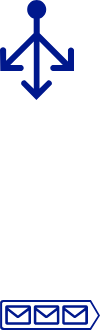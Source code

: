 <mxfile version="21.6.9" type="github">
  <diagram name="Страница — 1" id="QuEq9qausLYhrdQ67O-x">
    <mxGraphModel dx="1434" dy="870" grid="1" gridSize="10" guides="1" tooltips="1" connect="1" arrows="1" fold="1" page="1" pageScale="1" pageWidth="827" pageHeight="1169" math="0" shadow="0">
      <root>
        <mxCell id="0" />
        <mxCell id="1" parent="0" />
        <mxCell id="n-VHRkDKoTytsH3j6fKC-1" value="" style="sketch=0;aspect=fixed;pointerEvents=1;shadow=0;dashed=0;html=1;strokeColor=none;labelPosition=center;verticalLabelPosition=bottom;verticalAlign=top;align=center;fillColor=#00188D;shape=mxgraph.azure.load_balancer_generic" vertex="1" parent="1">
          <mxGeometry x="377" y="290" width="37" height="50" as="geometry" />
        </mxCell>
        <mxCell id="n-VHRkDKoTytsH3j6fKC-2" value="" style="sketch=0;aspect=fixed;pointerEvents=1;shadow=0;dashed=0;html=1;strokeColor=none;labelPosition=center;verticalLabelPosition=bottom;verticalAlign=top;align=center;fillColor=#00188D;shape=mxgraph.azure.queue_generic" vertex="1" parent="1">
          <mxGeometry x="377" y="440" width="50" height="15" as="geometry" />
        </mxCell>
      </root>
    </mxGraphModel>
  </diagram>
</mxfile>
